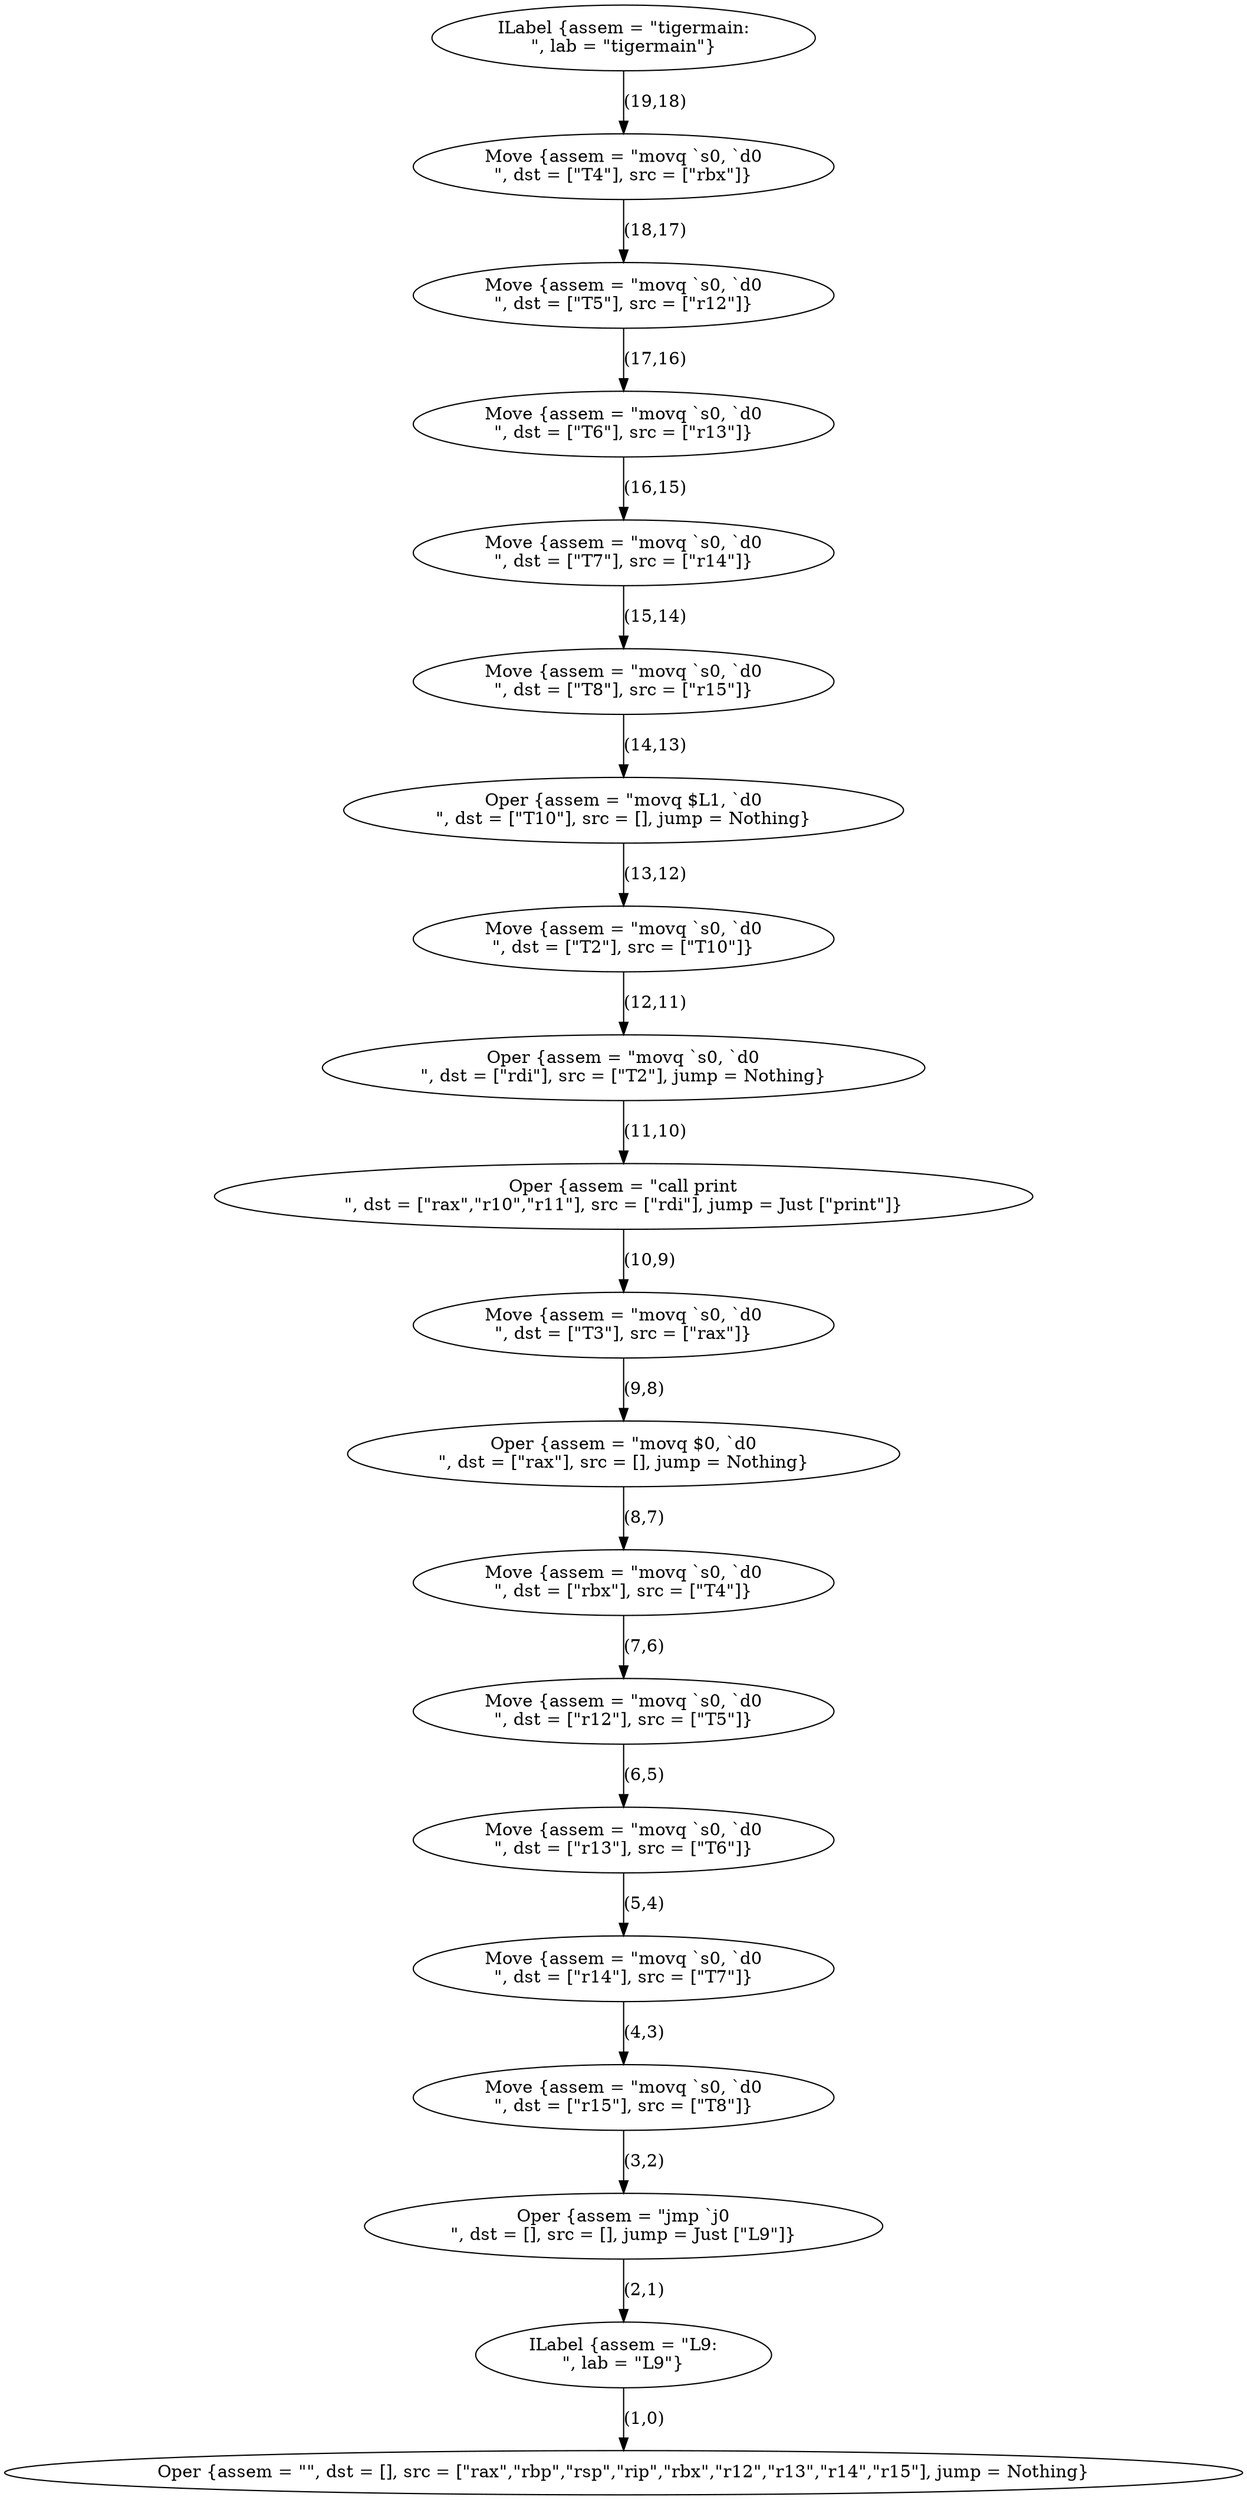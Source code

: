 strict digraph FlowGraph {
    19 [label="ILabel {assem = \"tigermain:\n\", lab = \"tigermain\"}"];
    18 [label="Move {assem = \"movq `s0, `d0\n\", dst = [\"T4\"], src = [\"rbx\"]}"];
    17 [label="Move {assem = \"movq `s0, `d0\n\", dst = [\"T5\"], src = [\"r12\"]}"];
    16 [label="Move {assem = \"movq `s0, `d0\n\", dst = [\"T6\"], src = [\"r13\"]}"];
    15 [label="Move {assem = \"movq `s0, `d0\n\", dst = [\"T7\"], src = [\"r14\"]}"];
    14 [label="Move {assem = \"movq `s0, `d0\n\", dst = [\"T8\"], src = [\"r15\"]}"];
    13 [label="Oper {assem = \"movq $L1, `d0\n\", dst = [\"T10\"], src = [], jump = Nothing}"];
    12 [label="Move {assem = \"movq `s0, `d0\n\", dst = [\"T2\"], src = [\"T10\"]}"];
    11 [label="Oper {assem = \"movq `s0, `d0\n\", dst = [\"rdi\"], src = [\"T2\"], jump = Nothing}"];
    10 [label="Oper {assem = \"call print\n\", dst = [\"rax\",\"r10\",\"r11\"], src = [\"rdi\"], jump = Just [\"print\"]}"];
    9 [label="Move {assem = \"movq `s0, `d0\n\", dst = [\"T3\"], src = [\"rax\"]}"];
    8 [label="Oper {assem = \"movq $0, `d0\n\", dst = [\"rax\"], src = [], jump = Nothing}"];
    7 [label="Move {assem = \"movq `s0, `d0\n\", dst = [\"rbx\"], src = [\"T4\"]}"];
    6 [label="Move {assem = \"movq `s0, `d0\n\", dst = [\"r12\"], src = [\"T5\"]}"];
    5 [label="Move {assem = \"movq `s0, `d0\n\", dst = [\"r13\"], src = [\"T6\"]}"];
    4 [label="Move {assem = \"movq `s0, `d0\n\", dst = [\"r14\"], src = [\"T7\"]}"];
    3 [label="Move {assem = \"movq `s0, `d0\n\", dst = [\"r15\"], src = [\"T8\"]}"];
    2 [label="Oper {assem = \"jmp `j0\n\", dst = [], src = [], jump = Just [\"L9\"]}"];
    1 [label="ILabel {assem = \"L9:\n\", lab = \"L9\"}"];
    0 [label="Oper {assem = \"\", dst = [], src = [\"rax\",\"rbp\",\"rsp\",\"rip\",\"rbx\",\"r12\",\"r13\",\"r14\",\"r15\"], jump = Nothing}"];
    19 -> 18 [label="(19,18)"];
    18 -> 17 [label="(18,17)"];
    17 -> 16 [label="(17,16)"];
    16 -> 15 [label="(16,15)"];
    15 -> 14 [label="(15,14)"];
    14 -> 13 [label="(14,13)"];
    13 -> 12 [label="(13,12)"];
    12 -> 11 [label="(12,11)"];
    11 -> 10 [label="(11,10)"];
    10 -> 9 [label="(10,9)"];
    9 -> 8 [label="(9,8)"];
    8 -> 7 [label="(8,7)"];
    7 -> 6 [label="(7,6)"];
    6 -> 5 [label="(6,5)"];
    5 -> 4 [label="(5,4)"];
    4 -> 3 [label="(4,3)"];
    3 -> 2 [label="(3,2)"];
    2 -> 1 [label="(2,1)"];
    1 -> 0 [label="(1,0)"];
}